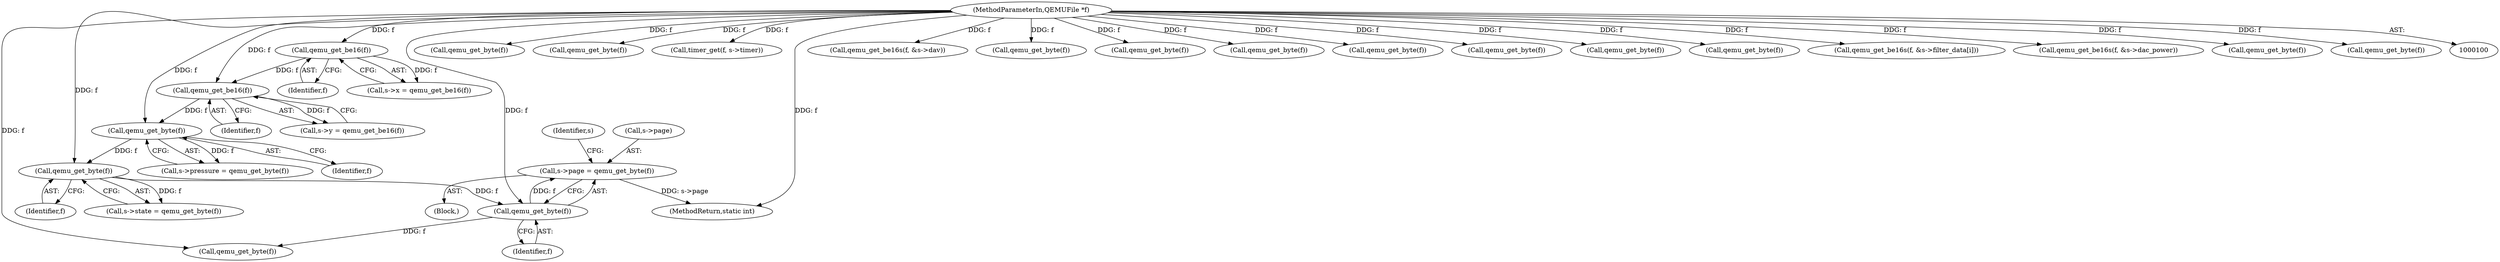 digraph "0_qemu_5193be3be35f29a35bc465036cd64ad60d43385f@pointer" {
"1000141" [label="(Call,s->page = qemu_get_byte(f))"];
"1000145" [label="(Call,qemu_get_byte(f))"];
"1000139" [label="(Call,qemu_get_byte(f))"];
"1000133" [label="(Call,qemu_get_byte(f))"];
"1000127" [label="(Call,qemu_get_be16(f))"];
"1000121" [label="(Call,qemu_get_be16(f))"];
"1000101" [label="(MethodParameterIn,QEMUFile *f)"];
"1000347" [label="(MethodReturn,static int)"];
"1000238" [label="(Call,qemu_get_byte(f))"];
"1000261" [label="(Call,qemu_get_byte(f))"];
"1000171" [label="(Call,timer_get(f, s->timer))"];
"1000141" [label="(Call,s->page = qemu_get_byte(f))"];
"1000149" [label="(Identifier,s)"];
"1000121" [label="(Call,qemu_get_be16(f))"];
"1000151" [label="(Call,qemu_get_byte(f))"];
"1000146" [label="(Identifier,f)"];
"1000129" [label="(Call,s->pressure = qemu_get_byte(f))"];
"1000165" [label="(Call,qemu_get_be16s(f, &s->dav))"];
"1000122" [label="(Identifier,f)"];
"1000101" [label="(MethodParameterIn,QEMUFile *f)"];
"1000127" [label="(Call,qemu_get_be16(f))"];
"1000180" [label="(Call,qemu_get_byte(f))"];
"1000192" [label="(Call,qemu_get_byte(f))"];
"1000157" [label="(Call,qemu_get_byte(f))"];
"1000296" [label="(Call,qemu_get_byte(f))"];
"1000139" [label="(Call,qemu_get_byte(f))"];
"1000163" [label="(Call,qemu_get_byte(f))"];
"1000284" [label="(Call,qemu_get_byte(f))"];
"1000186" [label="(Call,qemu_get_byte(f))"];
"1000313" [label="(Call,qemu_get_be16s(f, &s->filter_data[i]))"];
"1000104" [label="(Block,)"];
"1000128" [label="(Identifier,f)"];
"1000123" [label="(Call,s->y = qemu_get_be16(f))"];
"1000133" [label="(Call,qemu_get_byte(f))"];
"1000298" [label="(Call,qemu_get_be16s(f, &s->dac_power))"];
"1000134" [label="(Identifier,f)"];
"1000145" [label="(Call,qemu_get_byte(f))"];
"1000140" [label="(Identifier,f)"];
"1000215" [label="(Call,qemu_get_byte(f))"];
"1000142" [label="(Call,s->page)"];
"1000135" [label="(Call,s->state = qemu_get_byte(f))"];
"1000117" [label="(Call,s->x = qemu_get_be16(f))"];
"1000290" [label="(Call,qemu_get_byte(f))"];
"1000141" -> "1000104"  [label="AST: "];
"1000141" -> "1000145"  [label="CFG: "];
"1000142" -> "1000141"  [label="AST: "];
"1000145" -> "1000141"  [label="AST: "];
"1000149" -> "1000141"  [label="CFG: "];
"1000141" -> "1000347"  [label="DDG: s->page"];
"1000145" -> "1000141"  [label="DDG: f"];
"1000145" -> "1000146"  [label="CFG: "];
"1000146" -> "1000145"  [label="AST: "];
"1000139" -> "1000145"  [label="DDG: f"];
"1000101" -> "1000145"  [label="DDG: f"];
"1000145" -> "1000151"  [label="DDG: f"];
"1000139" -> "1000135"  [label="AST: "];
"1000139" -> "1000140"  [label="CFG: "];
"1000140" -> "1000139"  [label="AST: "];
"1000135" -> "1000139"  [label="CFG: "];
"1000139" -> "1000135"  [label="DDG: f"];
"1000133" -> "1000139"  [label="DDG: f"];
"1000101" -> "1000139"  [label="DDG: f"];
"1000133" -> "1000129"  [label="AST: "];
"1000133" -> "1000134"  [label="CFG: "];
"1000134" -> "1000133"  [label="AST: "];
"1000129" -> "1000133"  [label="CFG: "];
"1000133" -> "1000129"  [label="DDG: f"];
"1000127" -> "1000133"  [label="DDG: f"];
"1000101" -> "1000133"  [label="DDG: f"];
"1000127" -> "1000123"  [label="AST: "];
"1000127" -> "1000128"  [label="CFG: "];
"1000128" -> "1000127"  [label="AST: "];
"1000123" -> "1000127"  [label="CFG: "];
"1000127" -> "1000123"  [label="DDG: f"];
"1000121" -> "1000127"  [label="DDG: f"];
"1000101" -> "1000127"  [label="DDG: f"];
"1000121" -> "1000117"  [label="AST: "];
"1000121" -> "1000122"  [label="CFG: "];
"1000122" -> "1000121"  [label="AST: "];
"1000117" -> "1000121"  [label="CFG: "];
"1000121" -> "1000117"  [label="DDG: f"];
"1000101" -> "1000121"  [label="DDG: f"];
"1000101" -> "1000100"  [label="AST: "];
"1000101" -> "1000347"  [label="DDG: f"];
"1000101" -> "1000151"  [label="DDG: f"];
"1000101" -> "1000157"  [label="DDG: f"];
"1000101" -> "1000163"  [label="DDG: f"];
"1000101" -> "1000165"  [label="DDG: f"];
"1000101" -> "1000171"  [label="DDG: f"];
"1000101" -> "1000180"  [label="DDG: f"];
"1000101" -> "1000186"  [label="DDG: f"];
"1000101" -> "1000192"  [label="DDG: f"];
"1000101" -> "1000215"  [label="DDG: f"];
"1000101" -> "1000238"  [label="DDG: f"];
"1000101" -> "1000261"  [label="DDG: f"];
"1000101" -> "1000284"  [label="DDG: f"];
"1000101" -> "1000290"  [label="DDG: f"];
"1000101" -> "1000296"  [label="DDG: f"];
"1000101" -> "1000298"  [label="DDG: f"];
"1000101" -> "1000313"  [label="DDG: f"];
}
